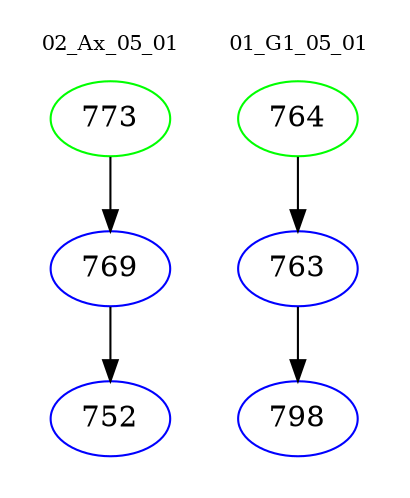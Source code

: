 digraph{
subgraph cluster_0 {
color = white
label = "02_Ax_05_01";
fontsize=10;
T0_773 [label="773", color="green"]
T0_773 -> T0_769 [color="black"]
T0_769 [label="769", color="blue"]
T0_769 -> T0_752 [color="black"]
T0_752 [label="752", color="blue"]
}
subgraph cluster_1 {
color = white
label = "01_G1_05_01";
fontsize=10;
T1_764 [label="764", color="green"]
T1_764 -> T1_763 [color="black"]
T1_763 [label="763", color="blue"]
T1_763 -> T1_798 [color="black"]
T1_798 [label="798", color="blue"]
}
}
